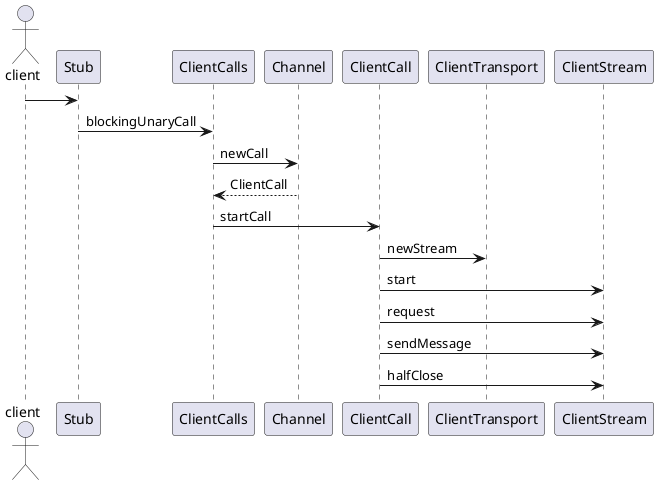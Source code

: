 @startuml
actor client
client -> Stub:
Stub -> ClientCalls: blockingUnaryCall
ClientCalls -> Channel: newCall
ClientCalls <-- Channel: ClientCall
ClientCalls -> ClientCall: startCall
ClientCall -> ClientTransport: newStream
ClientCall -> ClientStream: start
ClientCall -> ClientStream: request
ClientCall -> ClientStream: sendMessage
ClientCall -> ClientStream: halfClose

@enduml